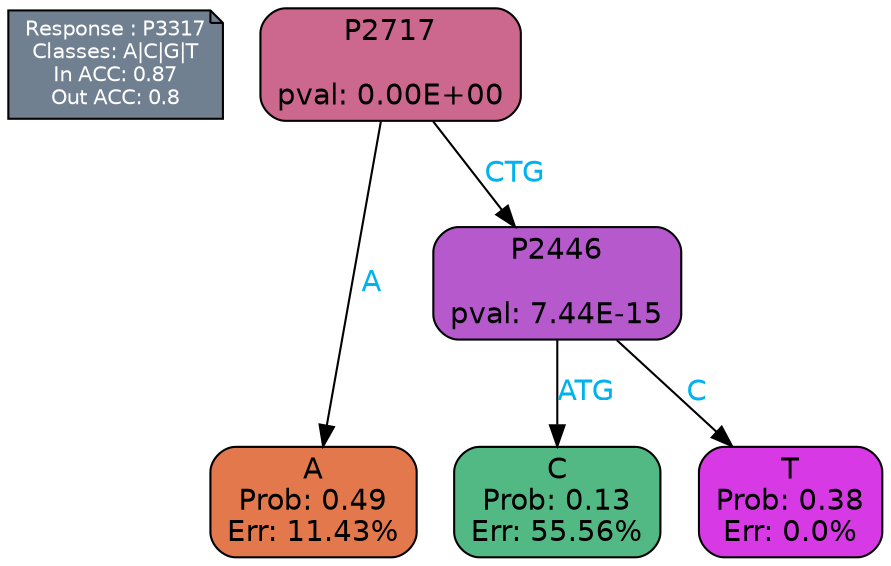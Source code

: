 digraph Tree {
node [shape=box, style="filled, rounded", color="black", fontname=helvetica] ;
graph [ranksep=equally, splines=polylines, bgcolor=transparent, dpi=600] ;
edge [fontname=helvetica] ;
LEGEND [label="Response : P3317
Classes: A|C|G|T
In ACC: 0.87
Out ACC: 0.8
",shape=note,align=left,style=filled,fillcolor="slategray",fontcolor="white",fontsize=10];1 [label="P2717

pval: 0.00E+00", fillcolor="#cc688d"] ;
2 [label="A
Prob: 0.49
Err: 11.43%", fillcolor="#e3784c"] ;
3 [label="P2446

pval: 7.44E-15", fillcolor="#b559cd"] ;
4 [label="C
Prob: 0.13
Err: 55.56%", fillcolor="#52b985"] ;
5 [label="T
Prob: 0.38
Err: 0.0%", fillcolor="#d739e5"] ;
1 -> 2 [label="A",fontcolor=deepskyblue2] ;
1 -> 3 [label="CTG",fontcolor=deepskyblue2] ;
3 -> 4 [label="ATG",fontcolor=deepskyblue2] ;
3 -> 5 [label="C",fontcolor=deepskyblue2] ;
{rank = same; 2;4;5;}{rank = same; LEGEND;1;}}